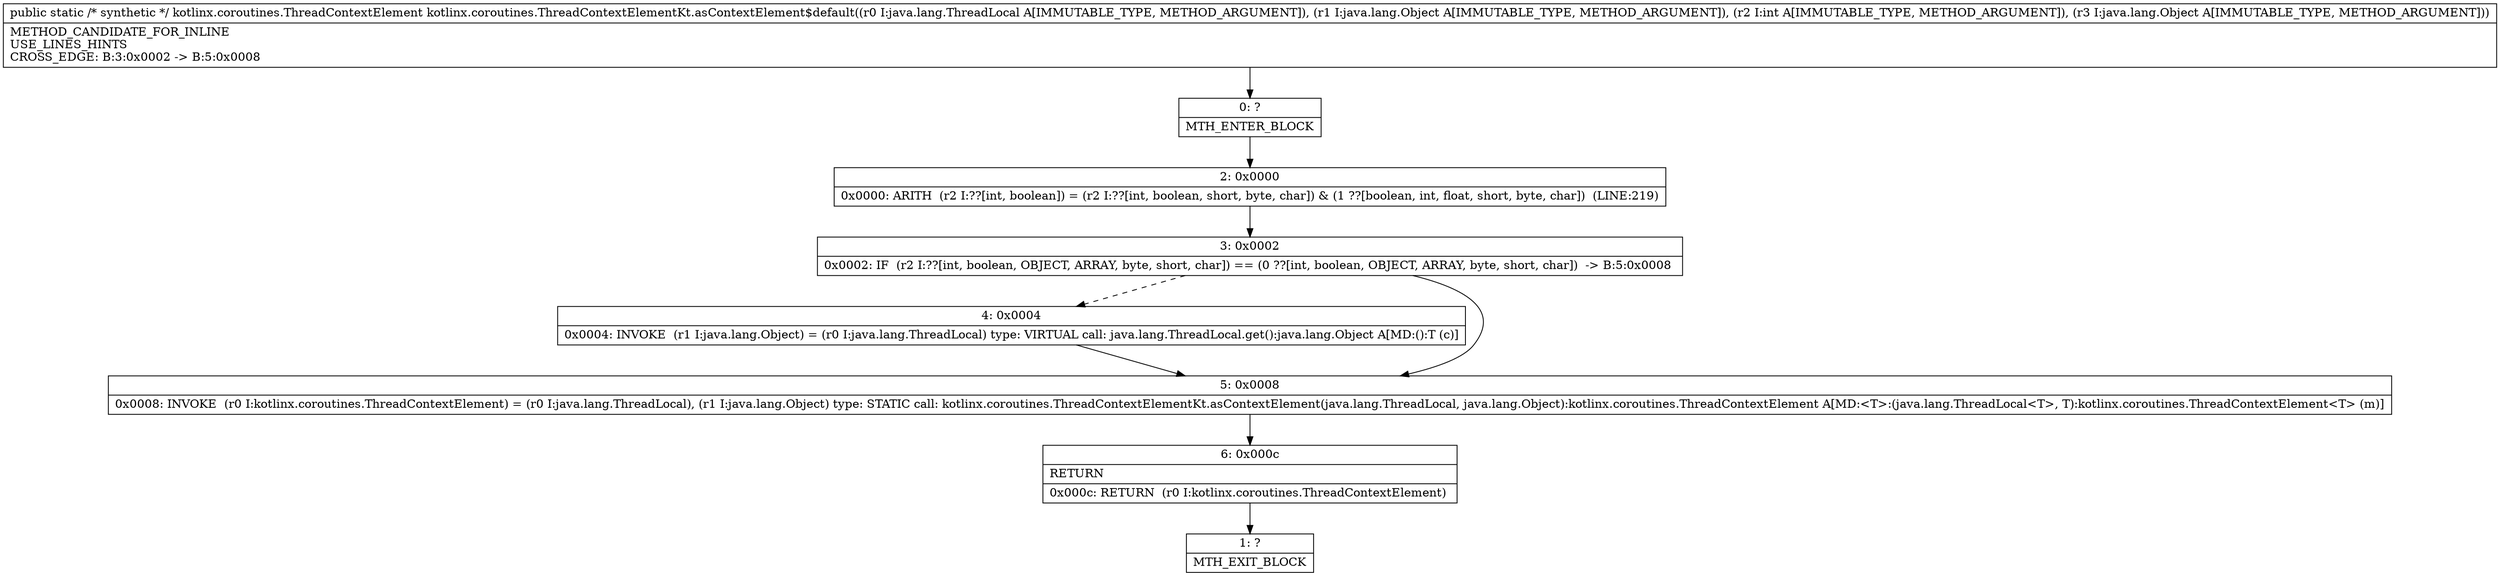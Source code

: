 digraph "CFG forkotlinx.coroutines.ThreadContextElementKt.asContextElement$default(Ljava\/lang\/ThreadLocal;Ljava\/lang\/Object;ILjava\/lang\/Object;)Lkotlinx\/coroutines\/ThreadContextElement;" {
Node_0 [shape=record,label="{0\:\ ?|MTH_ENTER_BLOCK\l}"];
Node_2 [shape=record,label="{2\:\ 0x0000|0x0000: ARITH  (r2 I:??[int, boolean]) = (r2 I:??[int, boolean, short, byte, char]) & (1 ??[boolean, int, float, short, byte, char])  (LINE:219)\l}"];
Node_3 [shape=record,label="{3\:\ 0x0002|0x0002: IF  (r2 I:??[int, boolean, OBJECT, ARRAY, byte, short, char]) == (0 ??[int, boolean, OBJECT, ARRAY, byte, short, char])  \-\> B:5:0x0008 \l}"];
Node_4 [shape=record,label="{4\:\ 0x0004|0x0004: INVOKE  (r1 I:java.lang.Object) = (r0 I:java.lang.ThreadLocal) type: VIRTUAL call: java.lang.ThreadLocal.get():java.lang.Object A[MD:():T (c)]\l}"];
Node_5 [shape=record,label="{5\:\ 0x0008|0x0008: INVOKE  (r0 I:kotlinx.coroutines.ThreadContextElement) = (r0 I:java.lang.ThreadLocal), (r1 I:java.lang.Object) type: STATIC call: kotlinx.coroutines.ThreadContextElementKt.asContextElement(java.lang.ThreadLocal, java.lang.Object):kotlinx.coroutines.ThreadContextElement A[MD:\<T\>:(java.lang.ThreadLocal\<T\>, T):kotlinx.coroutines.ThreadContextElement\<T\> (m)]\l}"];
Node_6 [shape=record,label="{6\:\ 0x000c|RETURN\l|0x000c: RETURN  (r0 I:kotlinx.coroutines.ThreadContextElement) \l}"];
Node_1 [shape=record,label="{1\:\ ?|MTH_EXIT_BLOCK\l}"];
MethodNode[shape=record,label="{public static \/* synthetic *\/ kotlinx.coroutines.ThreadContextElement kotlinx.coroutines.ThreadContextElementKt.asContextElement$default((r0 I:java.lang.ThreadLocal A[IMMUTABLE_TYPE, METHOD_ARGUMENT]), (r1 I:java.lang.Object A[IMMUTABLE_TYPE, METHOD_ARGUMENT]), (r2 I:int A[IMMUTABLE_TYPE, METHOD_ARGUMENT]), (r3 I:java.lang.Object A[IMMUTABLE_TYPE, METHOD_ARGUMENT]))  | METHOD_CANDIDATE_FOR_INLINE\lUSE_LINES_HINTS\lCROSS_EDGE: B:3:0x0002 \-\> B:5:0x0008\l}"];
MethodNode -> Node_0;Node_0 -> Node_2;
Node_2 -> Node_3;
Node_3 -> Node_4[style=dashed];
Node_3 -> Node_5;
Node_4 -> Node_5;
Node_5 -> Node_6;
Node_6 -> Node_1;
}

